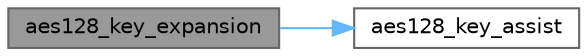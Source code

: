 digraph "aes128_key_expansion"
{
 // LATEX_PDF_SIZE
  bgcolor="transparent";
  edge [fontname=Helvetica,fontsize=10,labelfontname=Helvetica,labelfontsize=10];
  node [fontname=Helvetica,fontsize=10,shape=box,height=0.2,width=0.4];
  rankdir="LR";
  Node1 [id="Node000001",label="aes128_key_expansion",height=0.2,width=0.4,color="gray40", fillcolor="grey60", style="filled", fontcolor="black",tooltip="Expands a 128-bit AES user key into the encryption round key schedule."];
  Node1 -> Node2 [id="edge1_Node000001_Node000002",color="steelblue1",style="solid",tooltip=" "];
  Node2 [id="Node000002",label="aes128_key_assist",height=0.2,width=0.4,color="grey40", fillcolor="white", style="filled",URL="$aes__key__expansion_8c.html#a0a9d0ca8201a3603e92eb00324c6f683",tooltip="Helper function for AES-128 key expansion."];
}
